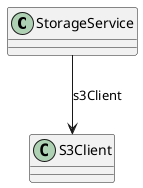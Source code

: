 @startuml Simple Service AWS Class Diagram

class StorageService {
}

' Relationships
StorageService --> S3Client : s3Client

@enduml